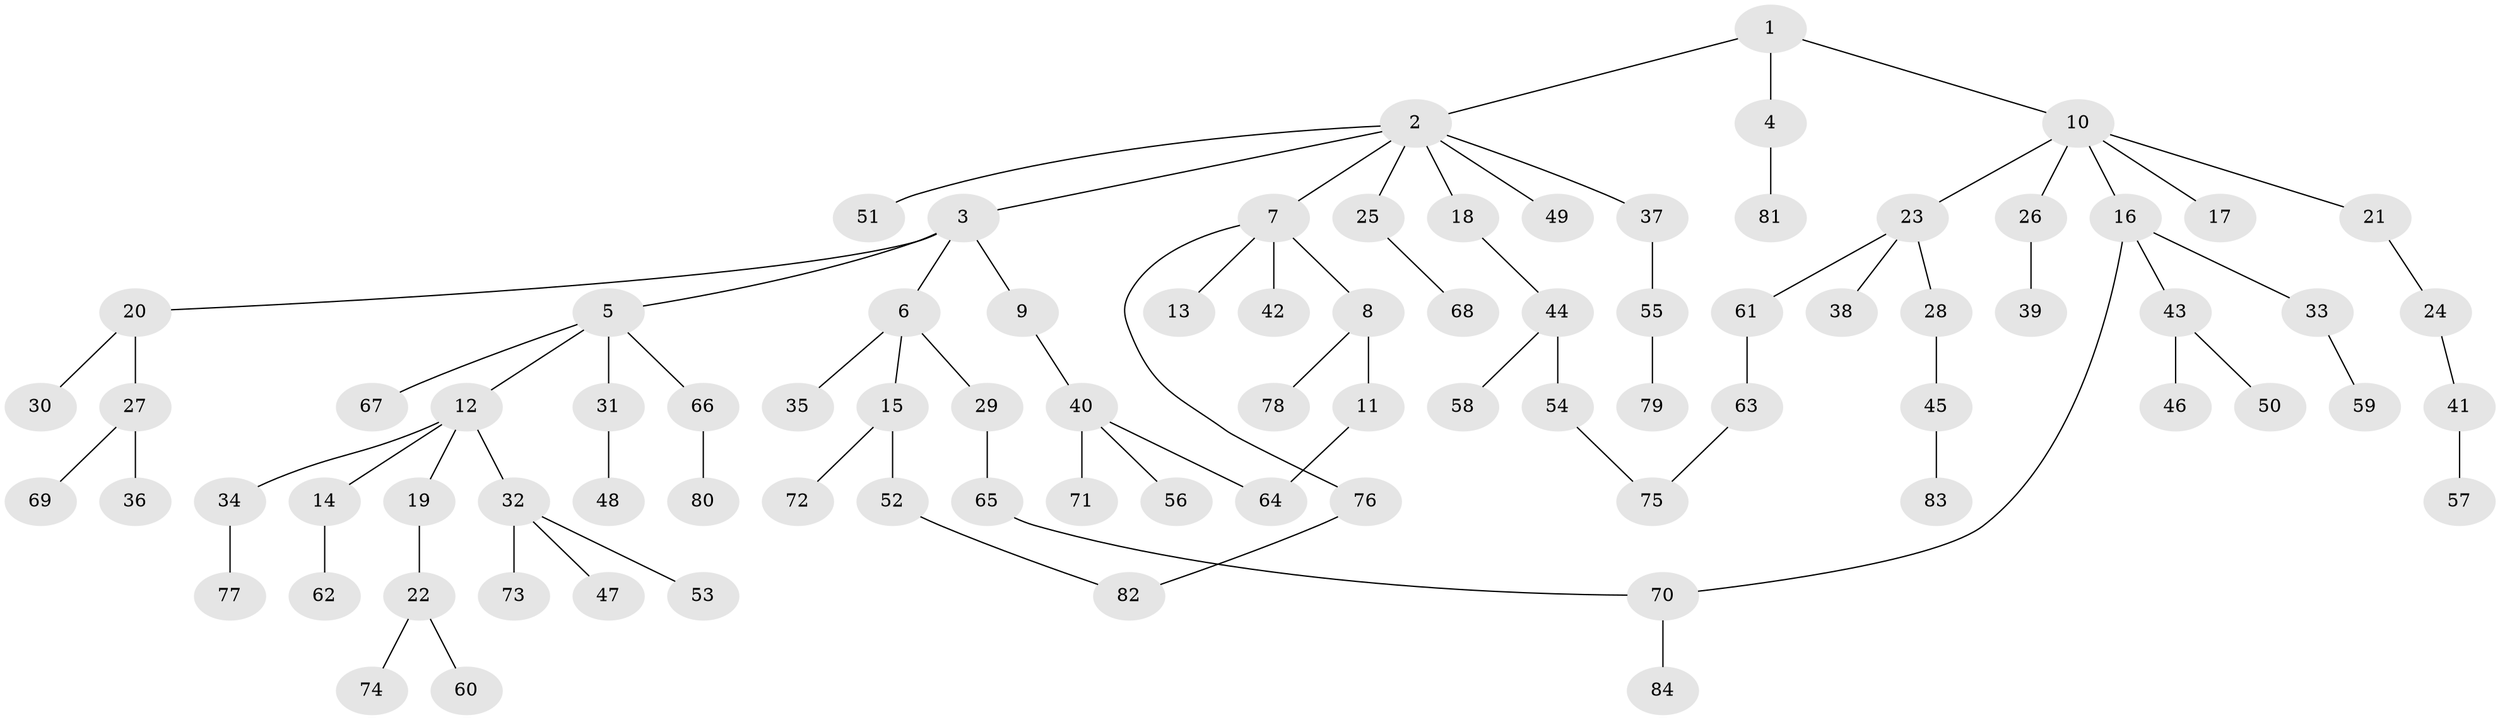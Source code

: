 // Generated by graph-tools (version 1.1) at 2025/49/03/09/25 03:49:18]
// undirected, 84 vertices, 87 edges
graph export_dot {
graph [start="1"]
  node [color=gray90,style=filled];
  1;
  2;
  3;
  4;
  5;
  6;
  7;
  8;
  9;
  10;
  11;
  12;
  13;
  14;
  15;
  16;
  17;
  18;
  19;
  20;
  21;
  22;
  23;
  24;
  25;
  26;
  27;
  28;
  29;
  30;
  31;
  32;
  33;
  34;
  35;
  36;
  37;
  38;
  39;
  40;
  41;
  42;
  43;
  44;
  45;
  46;
  47;
  48;
  49;
  50;
  51;
  52;
  53;
  54;
  55;
  56;
  57;
  58;
  59;
  60;
  61;
  62;
  63;
  64;
  65;
  66;
  67;
  68;
  69;
  70;
  71;
  72;
  73;
  74;
  75;
  76;
  77;
  78;
  79;
  80;
  81;
  82;
  83;
  84;
  1 -- 2;
  1 -- 4;
  1 -- 10;
  2 -- 3;
  2 -- 7;
  2 -- 18;
  2 -- 25;
  2 -- 37;
  2 -- 49;
  2 -- 51;
  3 -- 5;
  3 -- 6;
  3 -- 9;
  3 -- 20;
  4 -- 81;
  5 -- 12;
  5 -- 31;
  5 -- 66;
  5 -- 67;
  6 -- 15;
  6 -- 29;
  6 -- 35;
  7 -- 8;
  7 -- 13;
  7 -- 42;
  7 -- 76;
  8 -- 11;
  8 -- 78;
  9 -- 40;
  10 -- 16;
  10 -- 17;
  10 -- 21;
  10 -- 23;
  10 -- 26;
  11 -- 64;
  12 -- 14;
  12 -- 19;
  12 -- 32;
  12 -- 34;
  14 -- 62;
  15 -- 52;
  15 -- 72;
  16 -- 33;
  16 -- 43;
  16 -- 70;
  18 -- 44;
  19 -- 22;
  20 -- 27;
  20 -- 30;
  21 -- 24;
  22 -- 60;
  22 -- 74;
  23 -- 28;
  23 -- 38;
  23 -- 61;
  24 -- 41;
  25 -- 68;
  26 -- 39;
  27 -- 36;
  27 -- 69;
  28 -- 45;
  29 -- 65;
  31 -- 48;
  32 -- 47;
  32 -- 53;
  32 -- 73;
  33 -- 59;
  34 -- 77;
  37 -- 55;
  40 -- 56;
  40 -- 71;
  40 -- 64;
  41 -- 57;
  43 -- 46;
  43 -- 50;
  44 -- 54;
  44 -- 58;
  45 -- 83;
  52 -- 82;
  54 -- 75;
  55 -- 79;
  61 -- 63;
  63 -- 75;
  65 -- 70;
  66 -- 80;
  70 -- 84;
  76 -- 82;
}
